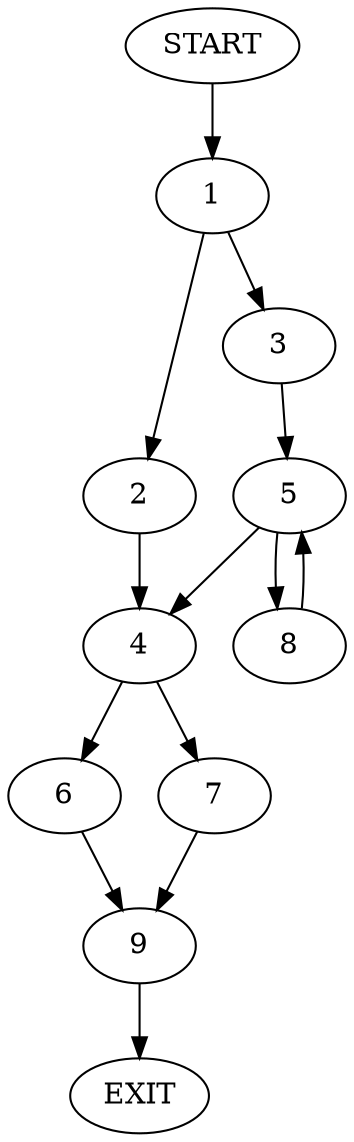 digraph {
0 [label="START"]
10 [label="EXIT"]
0 -> 1
1 -> 2
1 -> 3
2 -> 4
3 -> 5
4 -> 6
4 -> 7
5 -> 4
5 -> 8
8 -> 5
6 -> 9
7 -> 9
9 -> 10
}
